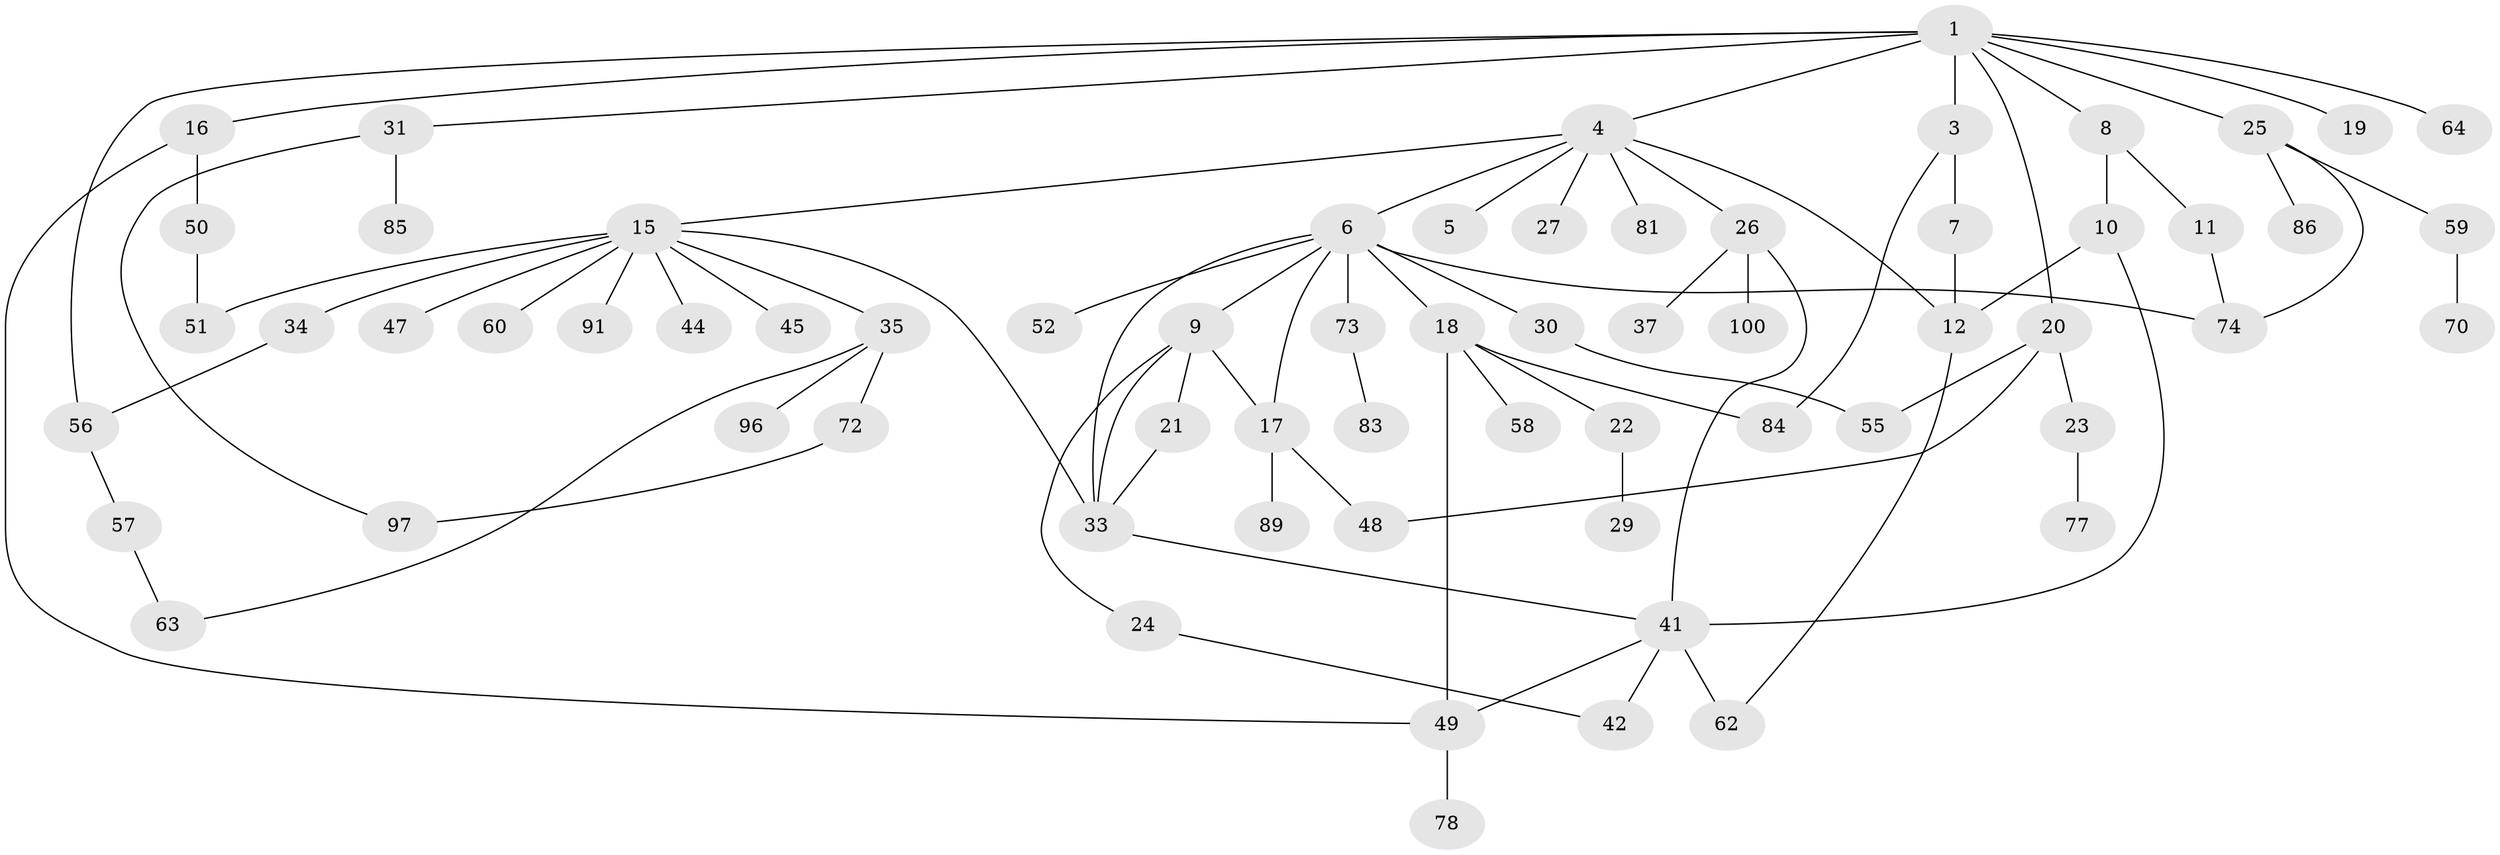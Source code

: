 // original degree distribution, {8: 0.01, 5: 0.05, 6: 0.03, 1: 0.31, 2: 0.35, 3: 0.14, 4: 0.1, 10: 0.01}
// Generated by graph-tools (version 1.1) at 2025/41/03/06/25 10:41:28]
// undirected, 66 vertices, 86 edges
graph export_dot {
graph [start="1"]
  node [color=gray90,style=filled];
  1 [super="+2"];
  3 [super="+98"];
  4 [super="+13"];
  5;
  6 [super="+14"];
  7;
  8;
  9 [super="+68"];
  10 [super="+36"];
  11 [super="+71"];
  12 [super="+40"];
  15 [super="+39"];
  16;
  17 [super="+65"];
  18 [super="+28"];
  19;
  20 [super="+75"];
  21 [super="+43"];
  22 [super="+69"];
  23;
  24;
  25 [super="+46"];
  26 [super="+32"];
  27 [super="+76"];
  29;
  30;
  31 [super="+54"];
  33 [super="+38"];
  34;
  35 [super="+66"];
  37 [super="+79"];
  41 [super="+82"];
  42;
  44;
  45;
  47;
  48;
  49 [super="+87"];
  50 [super="+53"];
  51;
  52 [super="+61"];
  55 [super="+90"];
  56 [super="+67"];
  57 [super="+88"];
  58;
  59;
  60;
  62 [super="+94"];
  63 [super="+92"];
  64;
  70 [super="+80"];
  72 [super="+93"];
  73;
  74 [super="+99"];
  77;
  78;
  81;
  83;
  84;
  85;
  86;
  89;
  91 [super="+95"];
  96;
  97;
  100;
  1 -- 8;
  1 -- 19;
  1 -- 20;
  1 -- 25;
  1 -- 31;
  1 -- 64;
  1 -- 3 [weight=2];
  1 -- 16;
  1 -- 4;
  1 -- 56;
  3 -- 7;
  3 -- 84;
  4 -- 5;
  4 -- 6;
  4 -- 26;
  4 -- 27;
  4 -- 81;
  4 -- 12;
  4 -- 15;
  6 -- 9;
  6 -- 52;
  6 -- 74;
  6 -- 33;
  6 -- 18;
  6 -- 73;
  6 -- 30;
  6 -- 17;
  7 -- 12;
  8 -- 10;
  8 -- 11;
  9 -- 17;
  9 -- 21;
  9 -- 24;
  9 -- 33;
  10 -- 12;
  10 -- 41;
  11 -- 74;
  12 -- 62;
  15 -- 34;
  15 -- 35;
  15 -- 44;
  15 -- 45;
  15 -- 47;
  15 -- 51;
  15 -- 60;
  15 -- 33;
  15 -- 91;
  16 -- 50 [weight=2];
  16 -- 49;
  17 -- 48;
  17 -- 89;
  18 -- 22;
  18 -- 58;
  18 -- 84;
  18 -- 49;
  20 -- 23;
  20 -- 48;
  20 -- 55;
  21 -- 33;
  22 -- 29;
  23 -- 77;
  24 -- 42;
  25 -- 86;
  25 -- 74;
  25 -- 59;
  26 -- 100;
  26 -- 37;
  26 -- 41;
  30 -- 55;
  31 -- 85;
  31 -- 97;
  33 -- 41;
  34 -- 56;
  35 -- 72;
  35 -- 96;
  35 -- 63;
  41 -- 42;
  41 -- 49;
  41 -- 62;
  49 -- 78;
  50 -- 51;
  56 -- 57;
  57 -- 63;
  59 -- 70;
  72 -- 97;
  73 -- 83;
}
